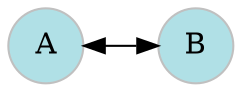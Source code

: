 digraph symmetry {

  # a 'graph' statement
  graph [overlap = false, fontsize = 10, rankdir = LR]

  # several 'node' statements
  node [shape = circle,
        fixedsize = true,
        width = 0.5,
        style = filled,
        color = grey]
  node [fillcolor = PowderBlue]
  A; B

  # several 'edge' statements
  A->B [dir = "both"]
}
